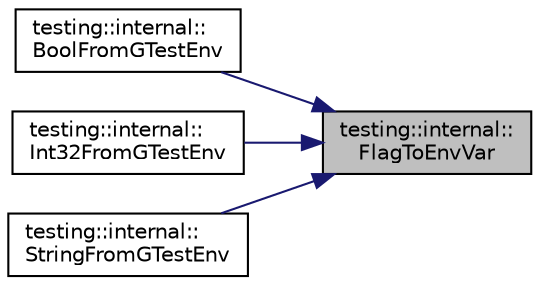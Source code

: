 digraph "testing::internal::FlagToEnvVar"
{
 // LATEX_PDF_SIZE
  bgcolor="transparent";
  edge [fontname="Helvetica",fontsize="10",labelfontname="Helvetica",labelfontsize="10"];
  node [fontname="Helvetica",fontsize="10",shape=record];
  rankdir="RL";
  Node1 [label="testing::internal::\lFlagToEnvVar",height=0.2,width=0.4,color="black", fillcolor="grey75", style="filled", fontcolor="black",tooltip=" "];
  Node1 -> Node2 [dir="back",color="midnightblue",fontsize="10",style="solid",fontname="Helvetica"];
  Node2 [label="testing::internal::\lBoolFromGTestEnv",height=0.2,width=0.4,color="black",URL="$namespacetesting_1_1internal.html#a67132cdce23fb71b6c38ee34ef81eb4c",tooltip=" "];
  Node1 -> Node3 [dir="back",color="midnightblue",fontsize="10",style="solid",fontname="Helvetica"];
  Node3 [label="testing::internal::\lInt32FromGTestEnv",height=0.2,width=0.4,color="black",URL="$namespacetesting_1_1internal.html#abc29596f55cd8044782da822d2358e0f",tooltip=" "];
  Node1 -> Node4 [dir="back",color="midnightblue",fontsize="10",style="solid",fontname="Helvetica"];
  Node4 [label="testing::internal::\lStringFromGTestEnv",height=0.2,width=0.4,color="black",URL="$namespacetesting_1_1internal.html#a7ed785df46a339403b0f749d3a879201",tooltip=" "];
}
